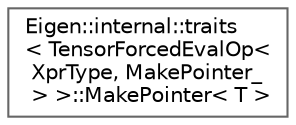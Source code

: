 digraph "类继承关系图"
{
 // LATEX_PDF_SIZE
  bgcolor="transparent";
  edge [fontname=Helvetica,fontsize=10,labelfontname=Helvetica,labelfontsize=10];
  node [fontname=Helvetica,fontsize=10,shape=box,height=0.2,width=0.4];
  rankdir="LR";
  Node0 [id="Node000000",label="Eigen::internal::traits\l\< TensorForcedEvalOp\<\l XprType, MakePointer_\l \> \>::MakePointer\< T \>",height=0.2,width=0.4,color="grey40", fillcolor="white", style="filled",URL="$struct_eigen_1_1internal_1_1traits_3_01_tensor_forced_eval_op_3_01_xpr_type_00_01_make_pointer___01_4_01_4_1_1_make_pointer.html",tooltip=" "];
}
